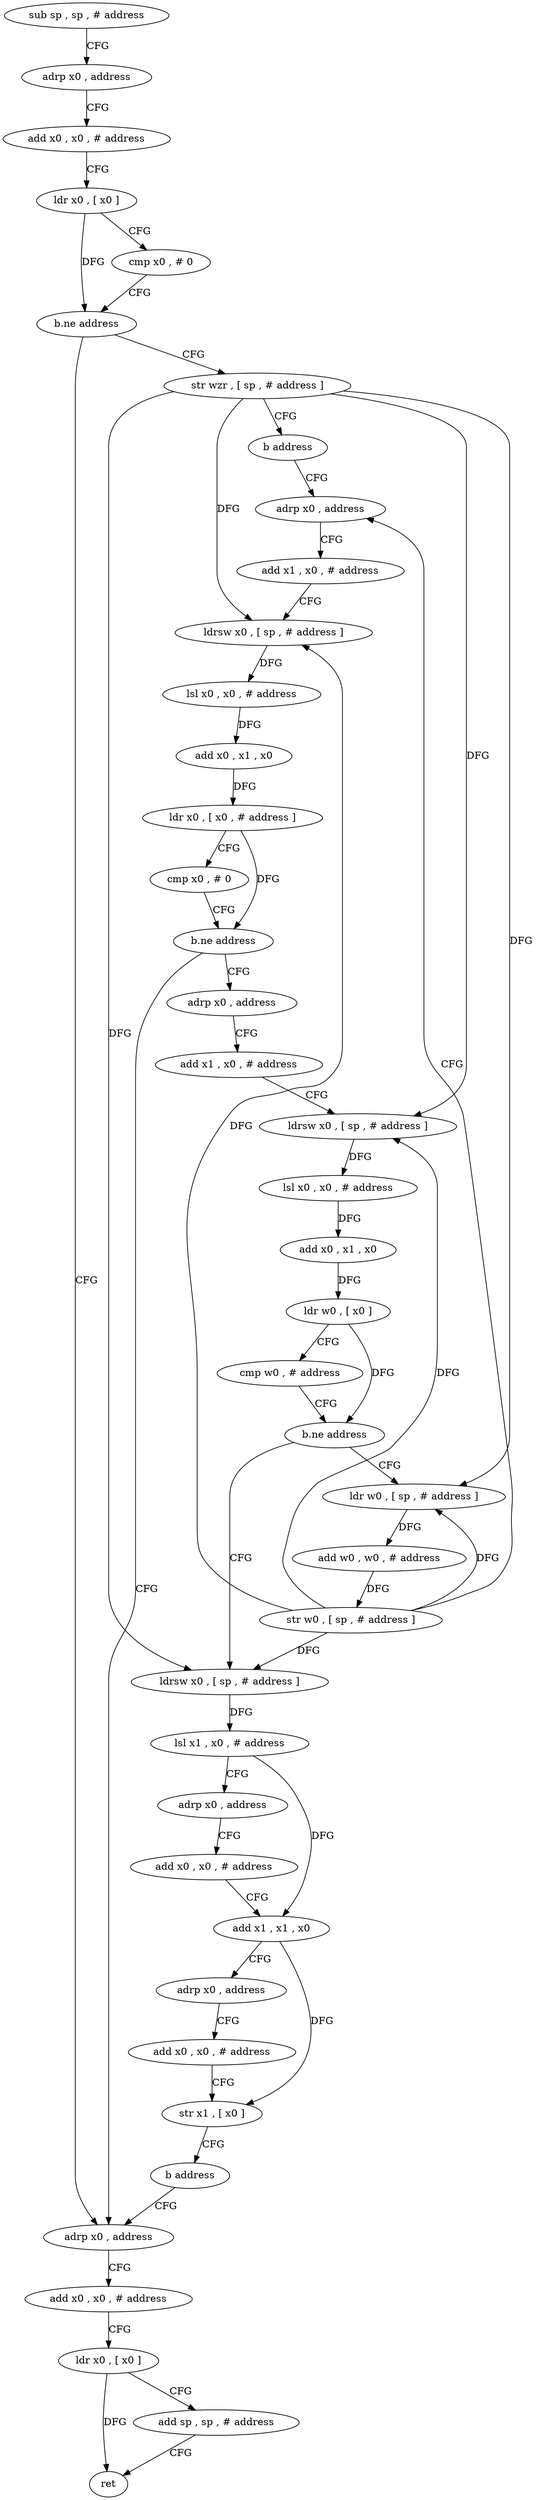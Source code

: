 digraph "func" {
"4261972" [label = "sub sp , sp , # address" ]
"4261976" [label = "adrp x0 , address" ]
"4261980" [label = "add x0 , x0 , # address" ]
"4261984" [label = "ldr x0 , [ x0 ]" ]
"4261988" [label = "cmp x0 , # 0" ]
"4261992" [label = "b.ne address" ]
"4262116" [label = "adrp x0 , address" ]
"4261996" [label = "str wzr , [ sp , # address ]" ]
"4262120" [label = "add x0 , x0 , # address" ]
"4262124" [label = "ldr x0 , [ x0 ]" ]
"4262128" [label = "add sp , sp , # address" ]
"4262132" [label = "ret" ]
"4262000" [label = "b address" ]
"4262084" [label = "adrp x0 , address" ]
"4262088" [label = "add x1 , x0 , # address" ]
"4262092" [label = "ldrsw x0 , [ sp , # address ]" ]
"4262096" [label = "lsl x0 , x0 , # address" ]
"4262100" [label = "add x0 , x1 , x0" ]
"4262104" [label = "ldr x0 , [ x0 , # address ]" ]
"4262108" [label = "cmp x0 , # 0" ]
"4262112" [label = "b.ne address" ]
"4262004" [label = "adrp x0 , address" ]
"4262008" [label = "add x1 , x0 , # address" ]
"4262012" [label = "ldrsw x0 , [ sp , # address ]" ]
"4262016" [label = "lsl x0 , x0 , # address" ]
"4262020" [label = "add x0 , x1 , x0" ]
"4262024" [label = "ldr w0 , [ x0 ]" ]
"4262028" [label = "cmp w0 , # address" ]
"4262032" [label = "b.ne address" ]
"4262072" [label = "ldr w0 , [ sp , # address ]" ]
"4262036" [label = "ldrsw x0 , [ sp , # address ]" ]
"4262076" [label = "add w0 , w0 , # address" ]
"4262080" [label = "str w0 , [ sp , # address ]" ]
"4262040" [label = "lsl x1 , x0 , # address" ]
"4262044" [label = "adrp x0 , address" ]
"4262048" [label = "add x0 , x0 , # address" ]
"4262052" [label = "add x1 , x1 , x0" ]
"4262056" [label = "adrp x0 , address" ]
"4262060" [label = "add x0 , x0 , # address" ]
"4262064" [label = "str x1 , [ x0 ]" ]
"4262068" [label = "b address" ]
"4261972" -> "4261976" [ label = "CFG" ]
"4261976" -> "4261980" [ label = "CFG" ]
"4261980" -> "4261984" [ label = "CFG" ]
"4261984" -> "4261988" [ label = "CFG" ]
"4261984" -> "4261992" [ label = "DFG" ]
"4261988" -> "4261992" [ label = "CFG" ]
"4261992" -> "4262116" [ label = "CFG" ]
"4261992" -> "4261996" [ label = "CFG" ]
"4262116" -> "4262120" [ label = "CFG" ]
"4261996" -> "4262000" [ label = "CFG" ]
"4261996" -> "4262092" [ label = "DFG" ]
"4261996" -> "4262012" [ label = "DFG" ]
"4261996" -> "4262072" [ label = "DFG" ]
"4261996" -> "4262036" [ label = "DFG" ]
"4262120" -> "4262124" [ label = "CFG" ]
"4262124" -> "4262128" [ label = "CFG" ]
"4262124" -> "4262132" [ label = "DFG" ]
"4262128" -> "4262132" [ label = "CFG" ]
"4262000" -> "4262084" [ label = "CFG" ]
"4262084" -> "4262088" [ label = "CFG" ]
"4262088" -> "4262092" [ label = "CFG" ]
"4262092" -> "4262096" [ label = "DFG" ]
"4262096" -> "4262100" [ label = "DFG" ]
"4262100" -> "4262104" [ label = "DFG" ]
"4262104" -> "4262108" [ label = "CFG" ]
"4262104" -> "4262112" [ label = "DFG" ]
"4262108" -> "4262112" [ label = "CFG" ]
"4262112" -> "4262004" [ label = "CFG" ]
"4262112" -> "4262116" [ label = "CFG" ]
"4262004" -> "4262008" [ label = "CFG" ]
"4262008" -> "4262012" [ label = "CFG" ]
"4262012" -> "4262016" [ label = "DFG" ]
"4262016" -> "4262020" [ label = "DFG" ]
"4262020" -> "4262024" [ label = "DFG" ]
"4262024" -> "4262028" [ label = "CFG" ]
"4262024" -> "4262032" [ label = "DFG" ]
"4262028" -> "4262032" [ label = "CFG" ]
"4262032" -> "4262072" [ label = "CFG" ]
"4262032" -> "4262036" [ label = "CFG" ]
"4262072" -> "4262076" [ label = "DFG" ]
"4262036" -> "4262040" [ label = "DFG" ]
"4262076" -> "4262080" [ label = "DFG" ]
"4262080" -> "4262084" [ label = "CFG" ]
"4262080" -> "4262092" [ label = "DFG" ]
"4262080" -> "4262012" [ label = "DFG" ]
"4262080" -> "4262072" [ label = "DFG" ]
"4262080" -> "4262036" [ label = "DFG" ]
"4262040" -> "4262044" [ label = "CFG" ]
"4262040" -> "4262052" [ label = "DFG" ]
"4262044" -> "4262048" [ label = "CFG" ]
"4262048" -> "4262052" [ label = "CFG" ]
"4262052" -> "4262056" [ label = "CFG" ]
"4262052" -> "4262064" [ label = "DFG" ]
"4262056" -> "4262060" [ label = "CFG" ]
"4262060" -> "4262064" [ label = "CFG" ]
"4262064" -> "4262068" [ label = "CFG" ]
"4262068" -> "4262116" [ label = "CFG" ]
}
